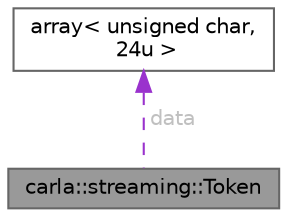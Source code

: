 digraph "carla::streaming::Token"
{
 // INTERACTIVE_SVG=YES
 // LATEX_PDF_SIZE
  bgcolor="transparent";
  edge [fontname=Helvetica,fontsize=10,labelfontname=Helvetica,labelfontsize=10];
  node [fontname=Helvetica,fontsize=10,shape=box,height=0.2,width=0.4];
  Node1 [id="Node000001",label="carla::streaming::Token",height=0.2,width=0.4,color="gray40", fillcolor="grey60", style="filled", fontcolor="black",tooltip="A token that uniquely identify a stream."];
  Node2 -> Node1 [id="edge1_Node000001_Node000002",dir="back",color="darkorchid3",style="dashed",tooltip=" ",label=" data",fontcolor="grey" ];
  Node2 [id="Node000002",label="array\< unsigned char,\l 24u \>",height=0.2,width=0.4,color="gray40", fillcolor="white", style="filled",tooltip=" "];
}
